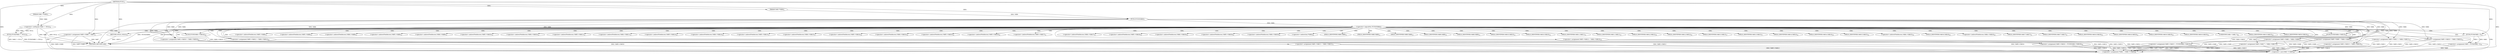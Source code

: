 digraph "FUN1" {  
"8" [label = <(METHOD,FUN1)<SUB>1</SUB>> ]
"125" [label = <(METHOD_RETURN,void)<SUB>1</SUB>> ]
"9" [label = <(PARAM,VAR1 **VAR2)<SUB>1</SUB>> ]
"10" [label = <(PARAM,VAR3 *VAR4)<SUB>2</SUB>> ]
"13" [label = <(FUN2,FUN2(VAR2 != NULL))<SUB>6</SUB>> ]
"23" [label = <(&lt;operator&gt;.assignment,VAR5 = FUN4(VAR3, 1))<SUB>10</SUB>> ]
"28" [label = <(&lt;operator&gt;.assignment,VAR5-&gt;VAR6 = VAR7)<SUB>11</SUB>> ]
"33" [label = <(&lt;operator&gt;.assignment,VAR5-&gt;VAR8 = VAR4-&gt;VAR8)<SUB>12</SUB>> ]
"40" [label = <(&lt;operator&gt;.assignment,VAR5-&gt;VAR9 = VAR4-&gt;VAR9)<SUB>13</SUB>> ]
"47" [label = <(&lt;operator&gt;.assignment,VAR5-&gt;VAR10 = VAR4-&gt;VAR10)<SUB>14</SUB>> ]
"54" [label = <(&lt;operator&gt;.assignment,VAR5-&gt;VAR11 = VAR4-&gt;VAR11)<SUB>15</SUB>> ]
"61" [label = <(&lt;operator&gt;.assignment,VAR5-&gt;VAR12 = VAR4-&gt;VAR12)<SUB>16</SUB>> ]
"68" [label = <(&lt;operator&gt;.assignment,VAR5-&gt;VAR13 = VAR4-&gt;VAR13)<SUB>17</SUB>> ]
"75" [label = <(&lt;operator&gt;.assignment,VAR5-&gt;VAR14 = VAR4-&gt;VAR14)<SUB>18</SUB>> ]
"82" [label = <(&lt;operator&gt;.assignment,VAR5-&gt;VAR15 = FUN5(VAR4-&gt;VAR15))<SUB>19</SUB>> ]
"90" [label = <(&lt;operator&gt;.assignment,VAR5-&gt;VAR16 = FUN5(VAR4-&gt;VAR16))<SUB>20</SUB>> ]
"98" [label = <(&lt;operator&gt;.assignment,VAR5-&gt;VAR17 = VAR4-&gt;VAR17)<SUB>21</SUB>> ]
"105" [label = <(&lt;operator&gt;.assignment,VAR5-&gt;VAR18 = VAR4-&gt;VAR18)<SUB>23</SUB>> ]
"112" [label = <(&lt;operator&gt;.assignment,VAR5-&gt;VAR19 = VAR4-&gt;VAR19)<SUB>25</SUB>> ]
"119" [label = <(&lt;operator&gt;.assignment,*VAR2 = (VAR1 *) VAR5)<SUB>30</SUB>> ]
"18" [label = <(&lt;operator&gt;.logicalNot,!FUN3(VAR4))<SUB>7</SUB>> ]
"14" [label = <(&lt;operator&gt;.notEquals,VAR2 != NULL)<SUB>6</SUB>> ]
"22" [label = <(RETURN,return;,return;)<SUB>8</SUB>> ]
"25" [label = <(FUN4,FUN4(VAR3, 1))<SUB>10</SUB>> ]
"86" [label = <(FUN5,FUN5(VAR4-&gt;VAR15))<SUB>19</SUB>> ]
"94" [label = <(FUN5,FUN5(VAR4-&gt;VAR16))<SUB>20</SUB>> ]
"122" [label = <(&lt;operator&gt;.cast,(VAR1 *) VAR5)<SUB>30</SUB>> ]
"19" [label = <(FUN3,FUN3(VAR4))<SUB>7</SUB>> ]
"29" [label = <(&lt;operator&gt;.indirectFieldAccess,VAR5-&gt;VAR6)<SUB>11</SUB>> ]
"34" [label = <(&lt;operator&gt;.indirectFieldAccess,VAR5-&gt;VAR8)<SUB>12</SUB>> ]
"37" [label = <(&lt;operator&gt;.indirectFieldAccess,VAR4-&gt;VAR8)<SUB>12</SUB>> ]
"41" [label = <(&lt;operator&gt;.indirectFieldAccess,VAR5-&gt;VAR9)<SUB>13</SUB>> ]
"44" [label = <(&lt;operator&gt;.indirectFieldAccess,VAR4-&gt;VAR9)<SUB>13</SUB>> ]
"48" [label = <(&lt;operator&gt;.indirectFieldAccess,VAR5-&gt;VAR10)<SUB>14</SUB>> ]
"51" [label = <(&lt;operator&gt;.indirectFieldAccess,VAR4-&gt;VAR10)<SUB>14</SUB>> ]
"55" [label = <(&lt;operator&gt;.indirectFieldAccess,VAR5-&gt;VAR11)<SUB>15</SUB>> ]
"58" [label = <(&lt;operator&gt;.indirectFieldAccess,VAR4-&gt;VAR11)<SUB>15</SUB>> ]
"62" [label = <(&lt;operator&gt;.indirectFieldAccess,VAR5-&gt;VAR12)<SUB>16</SUB>> ]
"65" [label = <(&lt;operator&gt;.indirectFieldAccess,VAR4-&gt;VAR12)<SUB>16</SUB>> ]
"69" [label = <(&lt;operator&gt;.indirectFieldAccess,VAR5-&gt;VAR13)<SUB>17</SUB>> ]
"72" [label = <(&lt;operator&gt;.indirectFieldAccess,VAR4-&gt;VAR13)<SUB>17</SUB>> ]
"76" [label = <(&lt;operator&gt;.indirectFieldAccess,VAR5-&gt;VAR14)<SUB>18</SUB>> ]
"79" [label = <(&lt;operator&gt;.indirectFieldAccess,VAR4-&gt;VAR14)<SUB>18</SUB>> ]
"83" [label = <(&lt;operator&gt;.indirectFieldAccess,VAR5-&gt;VAR15)<SUB>19</SUB>> ]
"91" [label = <(&lt;operator&gt;.indirectFieldAccess,VAR5-&gt;VAR16)<SUB>20</SUB>> ]
"99" [label = <(&lt;operator&gt;.indirectFieldAccess,VAR5-&gt;VAR17)<SUB>21</SUB>> ]
"102" [label = <(&lt;operator&gt;.indirectFieldAccess,VAR4-&gt;VAR17)<SUB>21</SUB>> ]
"106" [label = <(&lt;operator&gt;.indirectFieldAccess,VAR5-&gt;VAR18)<SUB>23</SUB>> ]
"109" [label = <(&lt;operator&gt;.indirectFieldAccess,VAR4-&gt;VAR18)<SUB>23</SUB>> ]
"113" [label = <(&lt;operator&gt;.indirectFieldAccess,VAR5-&gt;VAR19)<SUB>25</SUB>> ]
"116" [label = <(&lt;operator&gt;.indirectFieldAccess,VAR4-&gt;VAR19)<SUB>25</SUB>> ]
"120" [label = <(&lt;operator&gt;.indirection,*VAR2)<SUB>30</SUB>> ]
"31" [label = <(FIELD_IDENTIFIER,VAR6,VAR6)<SUB>11</SUB>> ]
"36" [label = <(FIELD_IDENTIFIER,VAR8,VAR8)<SUB>12</SUB>> ]
"39" [label = <(FIELD_IDENTIFIER,VAR8,VAR8)<SUB>12</SUB>> ]
"43" [label = <(FIELD_IDENTIFIER,VAR9,VAR9)<SUB>13</SUB>> ]
"46" [label = <(FIELD_IDENTIFIER,VAR9,VAR9)<SUB>13</SUB>> ]
"50" [label = <(FIELD_IDENTIFIER,VAR10,VAR10)<SUB>14</SUB>> ]
"53" [label = <(FIELD_IDENTIFIER,VAR10,VAR10)<SUB>14</SUB>> ]
"57" [label = <(FIELD_IDENTIFIER,VAR11,VAR11)<SUB>15</SUB>> ]
"60" [label = <(FIELD_IDENTIFIER,VAR11,VAR11)<SUB>15</SUB>> ]
"64" [label = <(FIELD_IDENTIFIER,VAR12,VAR12)<SUB>16</SUB>> ]
"67" [label = <(FIELD_IDENTIFIER,VAR12,VAR12)<SUB>16</SUB>> ]
"71" [label = <(FIELD_IDENTIFIER,VAR13,VAR13)<SUB>17</SUB>> ]
"74" [label = <(FIELD_IDENTIFIER,VAR13,VAR13)<SUB>17</SUB>> ]
"78" [label = <(FIELD_IDENTIFIER,VAR14,VAR14)<SUB>18</SUB>> ]
"81" [label = <(FIELD_IDENTIFIER,VAR14,VAR14)<SUB>18</SUB>> ]
"85" [label = <(FIELD_IDENTIFIER,VAR15,VAR15)<SUB>19</SUB>> ]
"87" [label = <(&lt;operator&gt;.indirectFieldAccess,VAR4-&gt;VAR15)<SUB>19</SUB>> ]
"93" [label = <(FIELD_IDENTIFIER,VAR16,VAR16)<SUB>20</SUB>> ]
"95" [label = <(&lt;operator&gt;.indirectFieldAccess,VAR4-&gt;VAR16)<SUB>20</SUB>> ]
"101" [label = <(FIELD_IDENTIFIER,VAR17,VAR17)<SUB>21</SUB>> ]
"104" [label = <(FIELD_IDENTIFIER,VAR17,VAR17)<SUB>21</SUB>> ]
"108" [label = <(FIELD_IDENTIFIER,VAR18,VAR18)<SUB>23</SUB>> ]
"111" [label = <(FIELD_IDENTIFIER,VAR18,VAR18)<SUB>23</SUB>> ]
"115" [label = <(FIELD_IDENTIFIER,VAR19,VAR19)<SUB>25</SUB>> ]
"118" [label = <(FIELD_IDENTIFIER,VAR19,VAR19)<SUB>25</SUB>> ]
"123" [label = <(UNKNOWN,VAR1 *,VAR1 *)<SUB>30</SUB>> ]
"89" [label = <(FIELD_IDENTIFIER,VAR15,VAR15)<SUB>19</SUB>> ]
"97" [label = <(FIELD_IDENTIFIER,VAR16,VAR16)<SUB>20</SUB>> ]
  "22" -> "125"  [ label = "DDG: &lt;RET&gt;"] 
  "14" -> "125"  [ label = "DDG: VAR2"] 
  "13" -> "125"  [ label = "DDG: VAR2 != NULL"] 
  "13" -> "125"  [ label = "DDG: FUN2(VAR2 != NULL)"] 
  "19" -> "125"  [ label = "DDG: VAR4"] 
  "18" -> "125"  [ label = "DDG: FUN3(VAR4)"] 
  "18" -> "125"  [ label = "DDG: !FUN3(VAR4)"] 
  "25" -> "125"  [ label = "DDG: VAR3"] 
  "28" -> "125"  [ label = "DDG: VAR7"] 
  "14" -> "125"  [ label = "DDG: NULL"] 
  "8" -> "9"  [ label = "DDG: "] 
  "8" -> "10"  [ label = "DDG: "] 
  "25" -> "23"  [ label = "DDG: VAR3"] 
  "25" -> "23"  [ label = "DDG: 1"] 
  "8" -> "28"  [ label = "DDG: "] 
  "19" -> "33"  [ label = "DDG: VAR4"] 
  "19" -> "40"  [ label = "DDG: VAR4"] 
  "19" -> "47"  [ label = "DDG: VAR4"] 
  "19" -> "54"  [ label = "DDG: VAR4"] 
  "19" -> "61"  [ label = "DDG: VAR4"] 
  "19" -> "68"  [ label = "DDG: VAR4"] 
  "19" -> "75"  [ label = "DDG: VAR4"] 
  "86" -> "82"  [ label = "DDG: VAR4-&gt;VAR15"] 
  "94" -> "90"  [ label = "DDG: VAR4-&gt;VAR16"] 
  "19" -> "98"  [ label = "DDG: VAR4"] 
  "19" -> "105"  [ label = "DDG: VAR4"] 
  "19" -> "112"  [ label = "DDG: VAR4"] 
  "23" -> "119"  [ label = "DDG: VAR5"] 
  "28" -> "119"  [ label = "DDG: VAR5-&gt;VAR6"] 
  "33" -> "119"  [ label = "DDG: VAR5-&gt;VAR8"] 
  "40" -> "119"  [ label = "DDG: VAR5-&gt;VAR9"] 
  "47" -> "119"  [ label = "DDG: VAR5-&gt;VAR10"] 
  "54" -> "119"  [ label = "DDG: VAR5-&gt;VAR11"] 
  "61" -> "119"  [ label = "DDG: VAR5-&gt;VAR12"] 
  "68" -> "119"  [ label = "DDG: VAR5-&gt;VAR13"] 
  "75" -> "119"  [ label = "DDG: VAR5-&gt;VAR14"] 
  "82" -> "119"  [ label = "DDG: VAR5-&gt;VAR15"] 
  "90" -> "119"  [ label = "DDG: VAR5-&gt;VAR16"] 
  "98" -> "119"  [ label = "DDG: VAR5-&gt;VAR17"] 
  "105" -> "119"  [ label = "DDG: VAR5-&gt;VAR18"] 
  "112" -> "119"  [ label = "DDG: VAR5-&gt;VAR19"] 
  "8" -> "119"  [ label = "DDG: "] 
  "14" -> "13"  [ label = "DDG: VAR2"] 
  "14" -> "13"  [ label = "DDG: NULL"] 
  "9" -> "14"  [ label = "DDG: VAR2"] 
  "8" -> "14"  [ label = "DDG: "] 
  "19" -> "18"  [ label = "DDG: VAR4"] 
  "8" -> "22"  [ label = "DDG: "] 
  "8" -> "25"  [ label = "DDG: "] 
  "19" -> "86"  [ label = "DDG: VAR4"] 
  "19" -> "94"  [ label = "DDG: VAR4"] 
  "23" -> "122"  [ label = "DDG: VAR5"] 
  "28" -> "122"  [ label = "DDG: VAR5-&gt;VAR6"] 
  "33" -> "122"  [ label = "DDG: VAR5-&gt;VAR8"] 
  "40" -> "122"  [ label = "DDG: VAR5-&gt;VAR9"] 
  "47" -> "122"  [ label = "DDG: VAR5-&gt;VAR10"] 
  "54" -> "122"  [ label = "DDG: VAR5-&gt;VAR11"] 
  "61" -> "122"  [ label = "DDG: VAR5-&gt;VAR12"] 
  "68" -> "122"  [ label = "DDG: VAR5-&gt;VAR13"] 
  "75" -> "122"  [ label = "DDG: VAR5-&gt;VAR14"] 
  "82" -> "122"  [ label = "DDG: VAR5-&gt;VAR15"] 
  "90" -> "122"  [ label = "DDG: VAR5-&gt;VAR16"] 
  "98" -> "122"  [ label = "DDG: VAR5-&gt;VAR17"] 
  "105" -> "122"  [ label = "DDG: VAR5-&gt;VAR18"] 
  "112" -> "122"  [ label = "DDG: VAR5-&gt;VAR19"] 
  "8" -> "122"  [ label = "DDG: "] 
  "10" -> "19"  [ label = "DDG: VAR4"] 
  "8" -> "19"  [ label = "DDG: "] 
  "18" -> "34"  [ label = "CDG: "] 
  "18" -> "94"  [ label = "CDG: "] 
  "18" -> "115"  [ label = "CDG: "] 
  "18" -> "68"  [ label = "CDG: "] 
  "18" -> "60"  [ label = "CDG: "] 
  "18" -> "64"  [ label = "CDG: "] 
  "18" -> "51"  [ label = "CDG: "] 
  "18" -> "57"  [ label = "CDG: "] 
  "18" -> "98"  [ label = "CDG: "] 
  "18" -> "120"  [ label = "CDG: "] 
  "18" -> "113"  [ label = "CDG: "] 
  "18" -> "75"  [ label = "CDG: "] 
  "18" -> "37"  [ label = "CDG: "] 
  "18" -> "81"  [ label = "CDG: "] 
  "18" -> "102"  [ label = "CDG: "] 
  "18" -> "85"  [ label = "CDG: "] 
  "18" -> "25"  [ label = "CDG: "] 
  "18" -> "69"  [ label = "CDG: "] 
  "18" -> "67"  [ label = "CDG: "] 
  "18" -> "104"  [ label = "CDG: "] 
  "18" -> "74"  [ label = "CDG: "] 
  "18" -> "119"  [ label = "CDG: "] 
  "18" -> "95"  [ label = "CDG: "] 
  "18" -> "40"  [ label = "CDG: "] 
  "18" -> "76"  [ label = "CDG: "] 
  "18" -> "50"  [ label = "CDG: "] 
  "18" -> "87"  [ label = "CDG: "] 
  "18" -> "97"  [ label = "CDG: "] 
  "18" -> "91"  [ label = "CDG: "] 
  "18" -> "112"  [ label = "CDG: "] 
  "18" -> "44"  [ label = "CDG: "] 
  "18" -> "93"  [ label = "CDG: "] 
  "18" -> "101"  [ label = "CDG: "] 
  "18" -> "90"  [ label = "CDG: "] 
  "18" -> "54"  [ label = "CDG: "] 
  "18" -> "79"  [ label = "CDG: "] 
  "18" -> "43"  [ label = "CDG: "] 
  "18" -> "58"  [ label = "CDG: "] 
  "18" -> "33"  [ label = "CDG: "] 
  "18" -> "61"  [ label = "CDG: "] 
  "18" -> "36"  [ label = "CDG: "] 
  "18" -> "118"  [ label = "CDG: "] 
  "18" -> "108"  [ label = "CDG: "] 
  "18" -> "111"  [ label = "CDG: "] 
  "18" -> "86"  [ label = "CDG: "] 
  "18" -> "47"  [ label = "CDG: "] 
  "18" -> "48"  [ label = "CDG: "] 
  "18" -> "89"  [ label = "CDG: "] 
  "18" -> "28"  [ label = "CDG: "] 
  "18" -> "116"  [ label = "CDG: "] 
  "18" -> "122"  [ label = "CDG: "] 
  "18" -> "99"  [ label = "CDG: "] 
  "18" -> "46"  [ label = "CDG: "] 
  "18" -> "72"  [ label = "CDG: "] 
  "18" -> "22"  [ label = "CDG: "] 
  "18" -> "123"  [ label = "CDG: "] 
  "18" -> "106"  [ label = "CDG: "] 
  "18" -> "29"  [ label = "CDG: "] 
  "18" -> "65"  [ label = "CDG: "] 
  "18" -> "82"  [ label = "CDG: "] 
  "18" -> "23"  [ label = "CDG: "] 
  "18" -> "83"  [ label = "CDG: "] 
  "18" -> "71"  [ label = "CDG: "] 
  "18" -> "105"  [ label = "CDG: "] 
  "18" -> "53"  [ label = "CDG: "] 
  "18" -> "41"  [ label = "CDG: "] 
  "18" -> "55"  [ label = "CDG: "] 
  "18" -> "78"  [ label = "CDG: "] 
  "18" -> "109"  [ label = "CDG: "] 
  "18" -> "62"  [ label = "CDG: "] 
  "18" -> "39"  [ label = "CDG: "] 
  "18" -> "31"  [ label = "CDG: "] 
}
